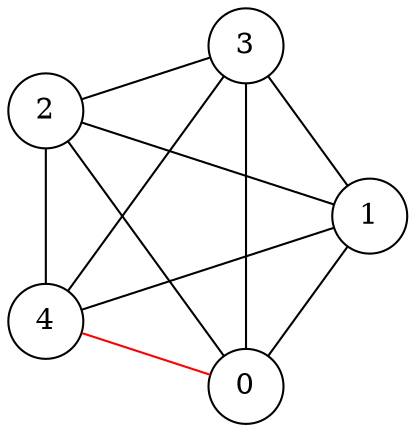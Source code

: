 graph "k5_1" {
	layout=circo
	node [ shape=circle ]

	0 -- 1
	0 -- 2
	0 -- 3
	0 -- 4 [color=red]

	1 -- 2
	1 -- 3
	1 -- 4

	2 -- 3
	2 -- 4

	3 -- 4
}
